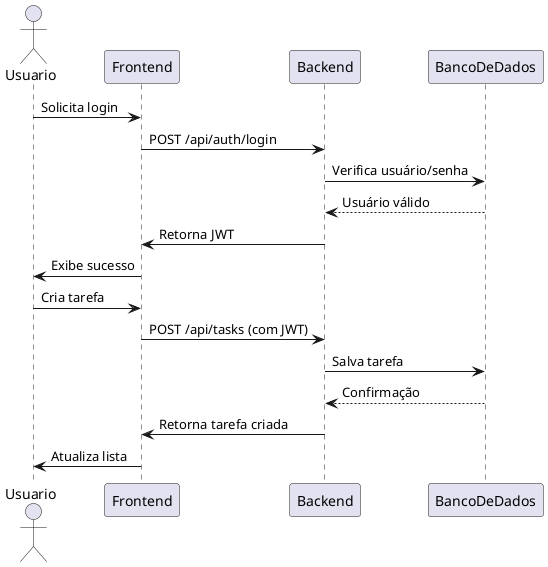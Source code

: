 @startuml
actor Usuario
participant Frontend
participant Backend
participant BancoDeDados

Usuario -> Frontend: Solicita login
Frontend -> Backend: POST /api/auth/login
Backend -> BancoDeDados: Verifica usuário/senha
BancoDeDados --> Backend: Usuário válido
Backend -> Frontend: Retorna JWT
Frontend -> Usuario: Exibe sucesso

Usuario -> Frontend: Cria tarefa
Frontend -> Backend: POST /api/tasks (com JWT)
Backend -> BancoDeDados: Salva tarefa
BancoDeDados --> Backend: Confirmação
Backend -> Frontend: Retorna tarefa criada
Frontend -> Usuario: Atualiza lista
@enduml
